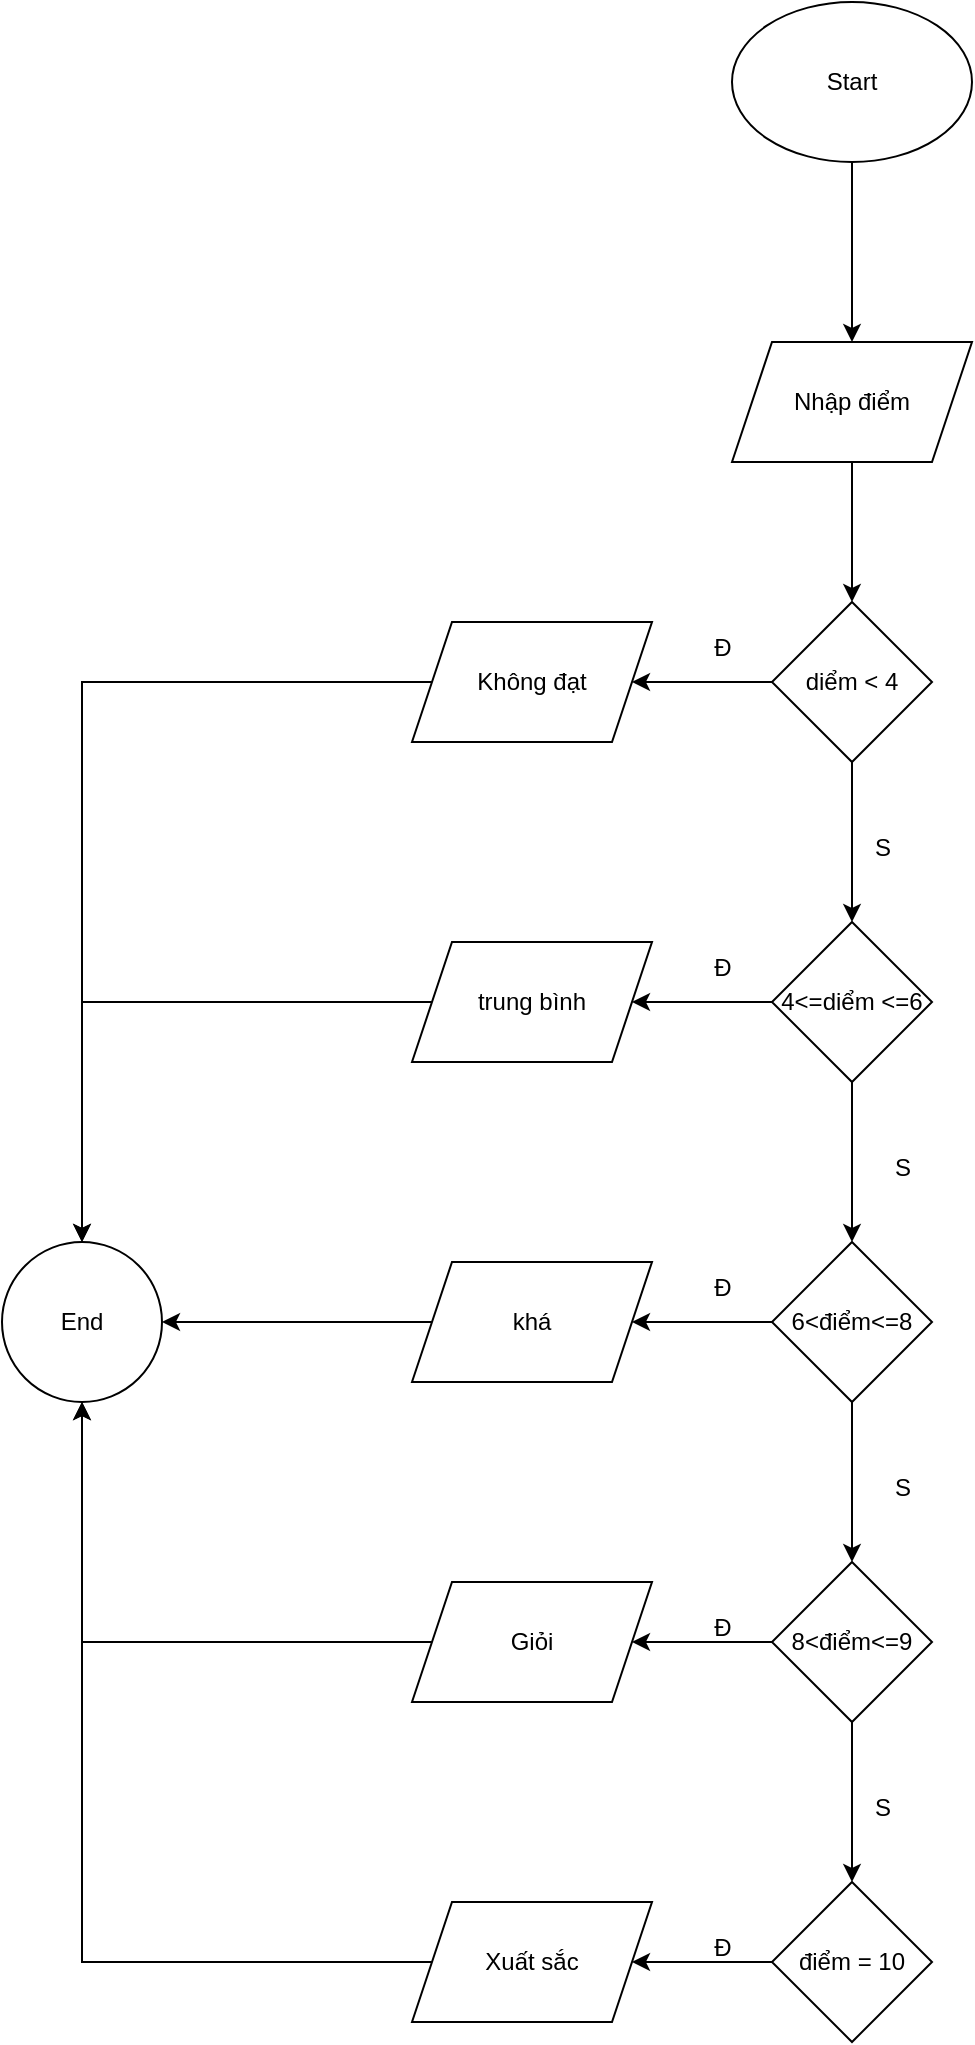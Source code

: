 <mxfile version="24.8.6">
  <diagram name="Page-1" id="5IdoUOruhBS4aBm9Hy9P">
    <mxGraphModel dx="1050" dy="625" grid="1" gridSize="10" guides="1" tooltips="1" connect="1" arrows="1" fold="1" page="1" pageScale="1" pageWidth="850" pageHeight="1100" math="0" shadow="0">
      <root>
        <mxCell id="0" />
        <mxCell id="1" parent="0" />
        <mxCell id="ygAq57840rJ-J-UfhAij-3" value="" style="edgeStyle=orthogonalEdgeStyle;rounded=0;orthogonalLoop=1;jettySize=auto;html=1;" parent="1" source="ygAq57840rJ-J-UfhAij-1" target="ygAq57840rJ-J-UfhAij-2" edge="1">
          <mxGeometry relative="1" as="geometry" />
        </mxCell>
        <mxCell id="ygAq57840rJ-J-UfhAij-1" value="Start" style="ellipse;whiteSpace=wrap;html=1;" parent="1" vertex="1">
          <mxGeometry x="365" y="20" width="120" height="80" as="geometry" />
        </mxCell>
        <mxCell id="ygAq57840rJ-J-UfhAij-5" value="" style="edgeStyle=orthogonalEdgeStyle;rounded=0;orthogonalLoop=1;jettySize=auto;html=1;" parent="1" source="ygAq57840rJ-J-UfhAij-2" target="ygAq57840rJ-J-UfhAij-4" edge="1">
          <mxGeometry relative="1" as="geometry" />
        </mxCell>
        <mxCell id="ygAq57840rJ-J-UfhAij-2" value="Nhập điểm" style="shape=parallelogram;perimeter=parallelogramPerimeter;whiteSpace=wrap;html=1;fixedSize=1;" parent="1" vertex="1">
          <mxGeometry x="365" y="190" width="120" height="60" as="geometry" />
        </mxCell>
        <mxCell id="ygAq57840rJ-J-UfhAij-7" value="" style="edgeStyle=orthogonalEdgeStyle;rounded=0;orthogonalLoop=1;jettySize=auto;html=1;" parent="1" source="ygAq57840rJ-J-UfhAij-4" target="ygAq57840rJ-J-UfhAij-6" edge="1">
          <mxGeometry relative="1" as="geometry" />
        </mxCell>
        <mxCell id="ygAq57840rJ-J-UfhAij-15" value="" style="edgeStyle=orthogonalEdgeStyle;rounded=0;orthogonalLoop=1;jettySize=auto;html=1;" parent="1" source="ygAq57840rJ-J-UfhAij-4" target="ygAq57840rJ-J-UfhAij-14" edge="1">
          <mxGeometry relative="1" as="geometry" />
        </mxCell>
        <mxCell id="ygAq57840rJ-J-UfhAij-4" value="diểm &amp;lt; 4" style="rhombus;whiteSpace=wrap;html=1;" parent="1" vertex="1">
          <mxGeometry x="385" y="320" width="80" height="80" as="geometry" />
        </mxCell>
        <mxCell id="ygAq57840rJ-J-UfhAij-9" value="" style="edgeStyle=orthogonalEdgeStyle;rounded=0;orthogonalLoop=1;jettySize=auto;html=1;" parent="1" source="ygAq57840rJ-J-UfhAij-6" target="ygAq57840rJ-J-UfhAij-8" edge="1">
          <mxGeometry relative="1" as="geometry" />
        </mxCell>
        <mxCell id="ygAq57840rJ-J-UfhAij-17" value="" style="edgeStyle=orthogonalEdgeStyle;rounded=0;orthogonalLoop=1;jettySize=auto;html=1;" parent="1" source="ygAq57840rJ-J-UfhAij-6" target="ygAq57840rJ-J-UfhAij-16" edge="1">
          <mxGeometry relative="1" as="geometry" />
        </mxCell>
        <mxCell id="ygAq57840rJ-J-UfhAij-6" value="4&amp;lt;=diểm &amp;lt;=6" style="rhombus;whiteSpace=wrap;html=1;" parent="1" vertex="1">
          <mxGeometry x="385" y="480" width="80" height="80" as="geometry" />
        </mxCell>
        <mxCell id="ygAq57840rJ-J-UfhAij-11" value="" style="edgeStyle=orthogonalEdgeStyle;rounded=0;orthogonalLoop=1;jettySize=auto;html=1;" parent="1" source="ygAq57840rJ-J-UfhAij-8" target="ygAq57840rJ-J-UfhAij-10" edge="1">
          <mxGeometry relative="1" as="geometry" />
        </mxCell>
        <mxCell id="ygAq57840rJ-J-UfhAij-19" value="" style="edgeStyle=orthogonalEdgeStyle;rounded=0;orthogonalLoop=1;jettySize=auto;html=1;" parent="1" source="ygAq57840rJ-J-UfhAij-8" target="ygAq57840rJ-J-UfhAij-18" edge="1">
          <mxGeometry relative="1" as="geometry" />
        </mxCell>
        <mxCell id="ygAq57840rJ-J-UfhAij-8" value="6&amp;lt;điểm&amp;lt;=8" style="rhombus;whiteSpace=wrap;html=1;" parent="1" vertex="1">
          <mxGeometry x="385" y="640" width="80" height="80" as="geometry" />
        </mxCell>
        <mxCell id="ygAq57840rJ-J-UfhAij-13" value="" style="edgeStyle=orthogonalEdgeStyle;rounded=0;orthogonalLoop=1;jettySize=auto;html=1;" parent="1" source="ygAq57840rJ-J-UfhAij-10" target="ygAq57840rJ-J-UfhAij-12" edge="1">
          <mxGeometry relative="1" as="geometry" />
        </mxCell>
        <mxCell id="ygAq57840rJ-J-UfhAij-21" value="" style="edgeStyle=orthogonalEdgeStyle;rounded=0;orthogonalLoop=1;jettySize=auto;html=1;" parent="1" source="ygAq57840rJ-J-UfhAij-10" target="ygAq57840rJ-J-UfhAij-20" edge="1">
          <mxGeometry relative="1" as="geometry" />
        </mxCell>
        <mxCell id="ygAq57840rJ-J-UfhAij-10" value="8&amp;lt;điểm&amp;lt;=9" style="rhombus;whiteSpace=wrap;html=1;" parent="1" vertex="1">
          <mxGeometry x="385" y="800" width="80" height="80" as="geometry" />
        </mxCell>
        <mxCell id="ygAq57840rJ-J-UfhAij-23" value="" style="edgeStyle=orthogonalEdgeStyle;rounded=0;orthogonalLoop=1;jettySize=auto;html=1;" parent="1" source="ygAq57840rJ-J-UfhAij-12" target="ygAq57840rJ-J-UfhAij-22" edge="1">
          <mxGeometry relative="1" as="geometry" />
        </mxCell>
        <mxCell id="ygAq57840rJ-J-UfhAij-12" value="điểm = 10" style="rhombus;whiteSpace=wrap;html=1;" parent="1" vertex="1">
          <mxGeometry x="385" y="960" width="80" height="80" as="geometry" />
        </mxCell>
        <mxCell id="ygAq57840rJ-J-UfhAij-25" value="" style="edgeStyle=orthogonalEdgeStyle;rounded=0;orthogonalLoop=1;jettySize=auto;html=1;" parent="1" source="ygAq57840rJ-J-UfhAij-14" target="ygAq57840rJ-J-UfhAij-24" edge="1">
          <mxGeometry relative="1" as="geometry" />
        </mxCell>
        <mxCell id="ygAq57840rJ-J-UfhAij-14" value="Không đạt" style="shape=parallelogram;perimeter=parallelogramPerimeter;whiteSpace=wrap;html=1;fixedSize=1;" parent="1" vertex="1">
          <mxGeometry x="205" y="330" width="120" height="60" as="geometry" />
        </mxCell>
        <mxCell id="ygAq57840rJ-J-UfhAij-28" value="" style="edgeStyle=orthogonalEdgeStyle;rounded=0;orthogonalLoop=1;jettySize=auto;html=1;" parent="1" source="ygAq57840rJ-J-UfhAij-16" target="ygAq57840rJ-J-UfhAij-24" edge="1">
          <mxGeometry relative="1" as="geometry" />
        </mxCell>
        <mxCell id="ygAq57840rJ-J-UfhAij-16" value="trung bình" style="shape=parallelogram;perimeter=parallelogramPerimeter;whiteSpace=wrap;html=1;fixedSize=1;" parent="1" vertex="1">
          <mxGeometry x="205" y="490" width="120" height="60" as="geometry" />
        </mxCell>
        <mxCell id="ygAq57840rJ-J-UfhAij-29" value="" style="edgeStyle=orthogonalEdgeStyle;rounded=0;orthogonalLoop=1;jettySize=auto;html=1;" parent="1" source="ygAq57840rJ-J-UfhAij-18" target="ygAq57840rJ-J-UfhAij-24" edge="1">
          <mxGeometry relative="1" as="geometry" />
        </mxCell>
        <mxCell id="ygAq57840rJ-J-UfhAij-18" value="khá" style="shape=parallelogram;perimeter=parallelogramPerimeter;whiteSpace=wrap;html=1;fixedSize=1;" parent="1" vertex="1">
          <mxGeometry x="205" y="650" width="120" height="60" as="geometry" />
        </mxCell>
        <mxCell id="ygAq57840rJ-J-UfhAij-30" value="" style="edgeStyle=orthogonalEdgeStyle;rounded=0;orthogonalLoop=1;jettySize=auto;html=1;" parent="1" source="ygAq57840rJ-J-UfhAij-20" target="ygAq57840rJ-J-UfhAij-24" edge="1">
          <mxGeometry relative="1" as="geometry" />
        </mxCell>
        <mxCell id="ygAq57840rJ-J-UfhAij-20" value="Giỏi" style="shape=parallelogram;perimeter=parallelogramPerimeter;whiteSpace=wrap;html=1;fixedSize=1;" parent="1" vertex="1">
          <mxGeometry x="205" y="810" width="120" height="60" as="geometry" />
        </mxCell>
        <mxCell id="ygAq57840rJ-J-UfhAij-31" value="" style="edgeStyle=orthogonalEdgeStyle;rounded=0;orthogonalLoop=1;jettySize=auto;html=1;" parent="1" source="ygAq57840rJ-J-UfhAij-22" target="ygAq57840rJ-J-UfhAij-24" edge="1">
          <mxGeometry relative="1" as="geometry" />
        </mxCell>
        <mxCell id="ygAq57840rJ-J-UfhAij-22" value="Xuất sắc" style="shape=parallelogram;perimeter=parallelogramPerimeter;whiteSpace=wrap;html=1;fixedSize=1;" parent="1" vertex="1">
          <mxGeometry x="205" y="970" width="120" height="60" as="geometry" />
        </mxCell>
        <mxCell id="ygAq57840rJ-J-UfhAij-24" value="End" style="ellipse;whiteSpace=wrap;html=1;" parent="1" vertex="1">
          <mxGeometry y="640" width="80" height="80" as="geometry" />
        </mxCell>
        <mxCell id="y8NNSswjQeTuBn-jn_HS-1" value="Đ" style="text;html=1;align=center;verticalAlign=middle;resizable=0;points=[];autosize=1;strokeColor=none;fillColor=none;" vertex="1" parent="1">
          <mxGeometry x="345" y="328" width="30" height="30" as="geometry" />
        </mxCell>
        <mxCell id="y8NNSswjQeTuBn-jn_HS-2" value="Đ" style="text;html=1;align=center;verticalAlign=middle;resizable=0;points=[];autosize=1;strokeColor=none;fillColor=none;" vertex="1" parent="1">
          <mxGeometry x="345" y="488" width="30" height="30" as="geometry" />
        </mxCell>
        <mxCell id="y8NNSswjQeTuBn-jn_HS-3" value="Đ" style="text;html=1;align=center;verticalAlign=middle;resizable=0;points=[];autosize=1;strokeColor=none;fillColor=none;" vertex="1" parent="1">
          <mxGeometry x="345" y="648" width="30" height="30" as="geometry" />
        </mxCell>
        <mxCell id="y8NNSswjQeTuBn-jn_HS-4" value="Đ" style="text;html=1;align=center;verticalAlign=middle;resizable=0;points=[];autosize=1;strokeColor=none;fillColor=none;" vertex="1" parent="1">
          <mxGeometry x="345" y="818" width="30" height="30" as="geometry" />
        </mxCell>
        <mxCell id="y8NNSswjQeTuBn-jn_HS-5" value="Đ" style="text;html=1;align=center;verticalAlign=middle;resizable=0;points=[];autosize=1;strokeColor=none;fillColor=none;" vertex="1" parent="1">
          <mxGeometry x="345" y="978" width="30" height="30" as="geometry" />
        </mxCell>
        <mxCell id="y8NNSswjQeTuBn-jn_HS-6" value="S" style="text;html=1;align=center;verticalAlign=middle;resizable=0;points=[];autosize=1;strokeColor=none;fillColor=none;" vertex="1" parent="1">
          <mxGeometry x="425" y="428" width="30" height="30" as="geometry" />
        </mxCell>
        <mxCell id="y8NNSswjQeTuBn-jn_HS-7" value="S" style="text;html=1;align=center;verticalAlign=middle;resizable=0;points=[];autosize=1;strokeColor=none;fillColor=none;" vertex="1" parent="1">
          <mxGeometry x="435" y="588" width="30" height="30" as="geometry" />
        </mxCell>
        <mxCell id="y8NNSswjQeTuBn-jn_HS-8" value="S" style="text;html=1;align=center;verticalAlign=middle;resizable=0;points=[];autosize=1;strokeColor=none;fillColor=none;" vertex="1" parent="1">
          <mxGeometry x="435" y="748" width="30" height="30" as="geometry" />
        </mxCell>
        <mxCell id="y8NNSswjQeTuBn-jn_HS-9" value="S" style="text;html=1;align=center;verticalAlign=middle;resizable=0;points=[];autosize=1;strokeColor=none;fillColor=none;" vertex="1" parent="1">
          <mxGeometry x="425" y="908" width="30" height="30" as="geometry" />
        </mxCell>
      </root>
    </mxGraphModel>
  </diagram>
</mxfile>
